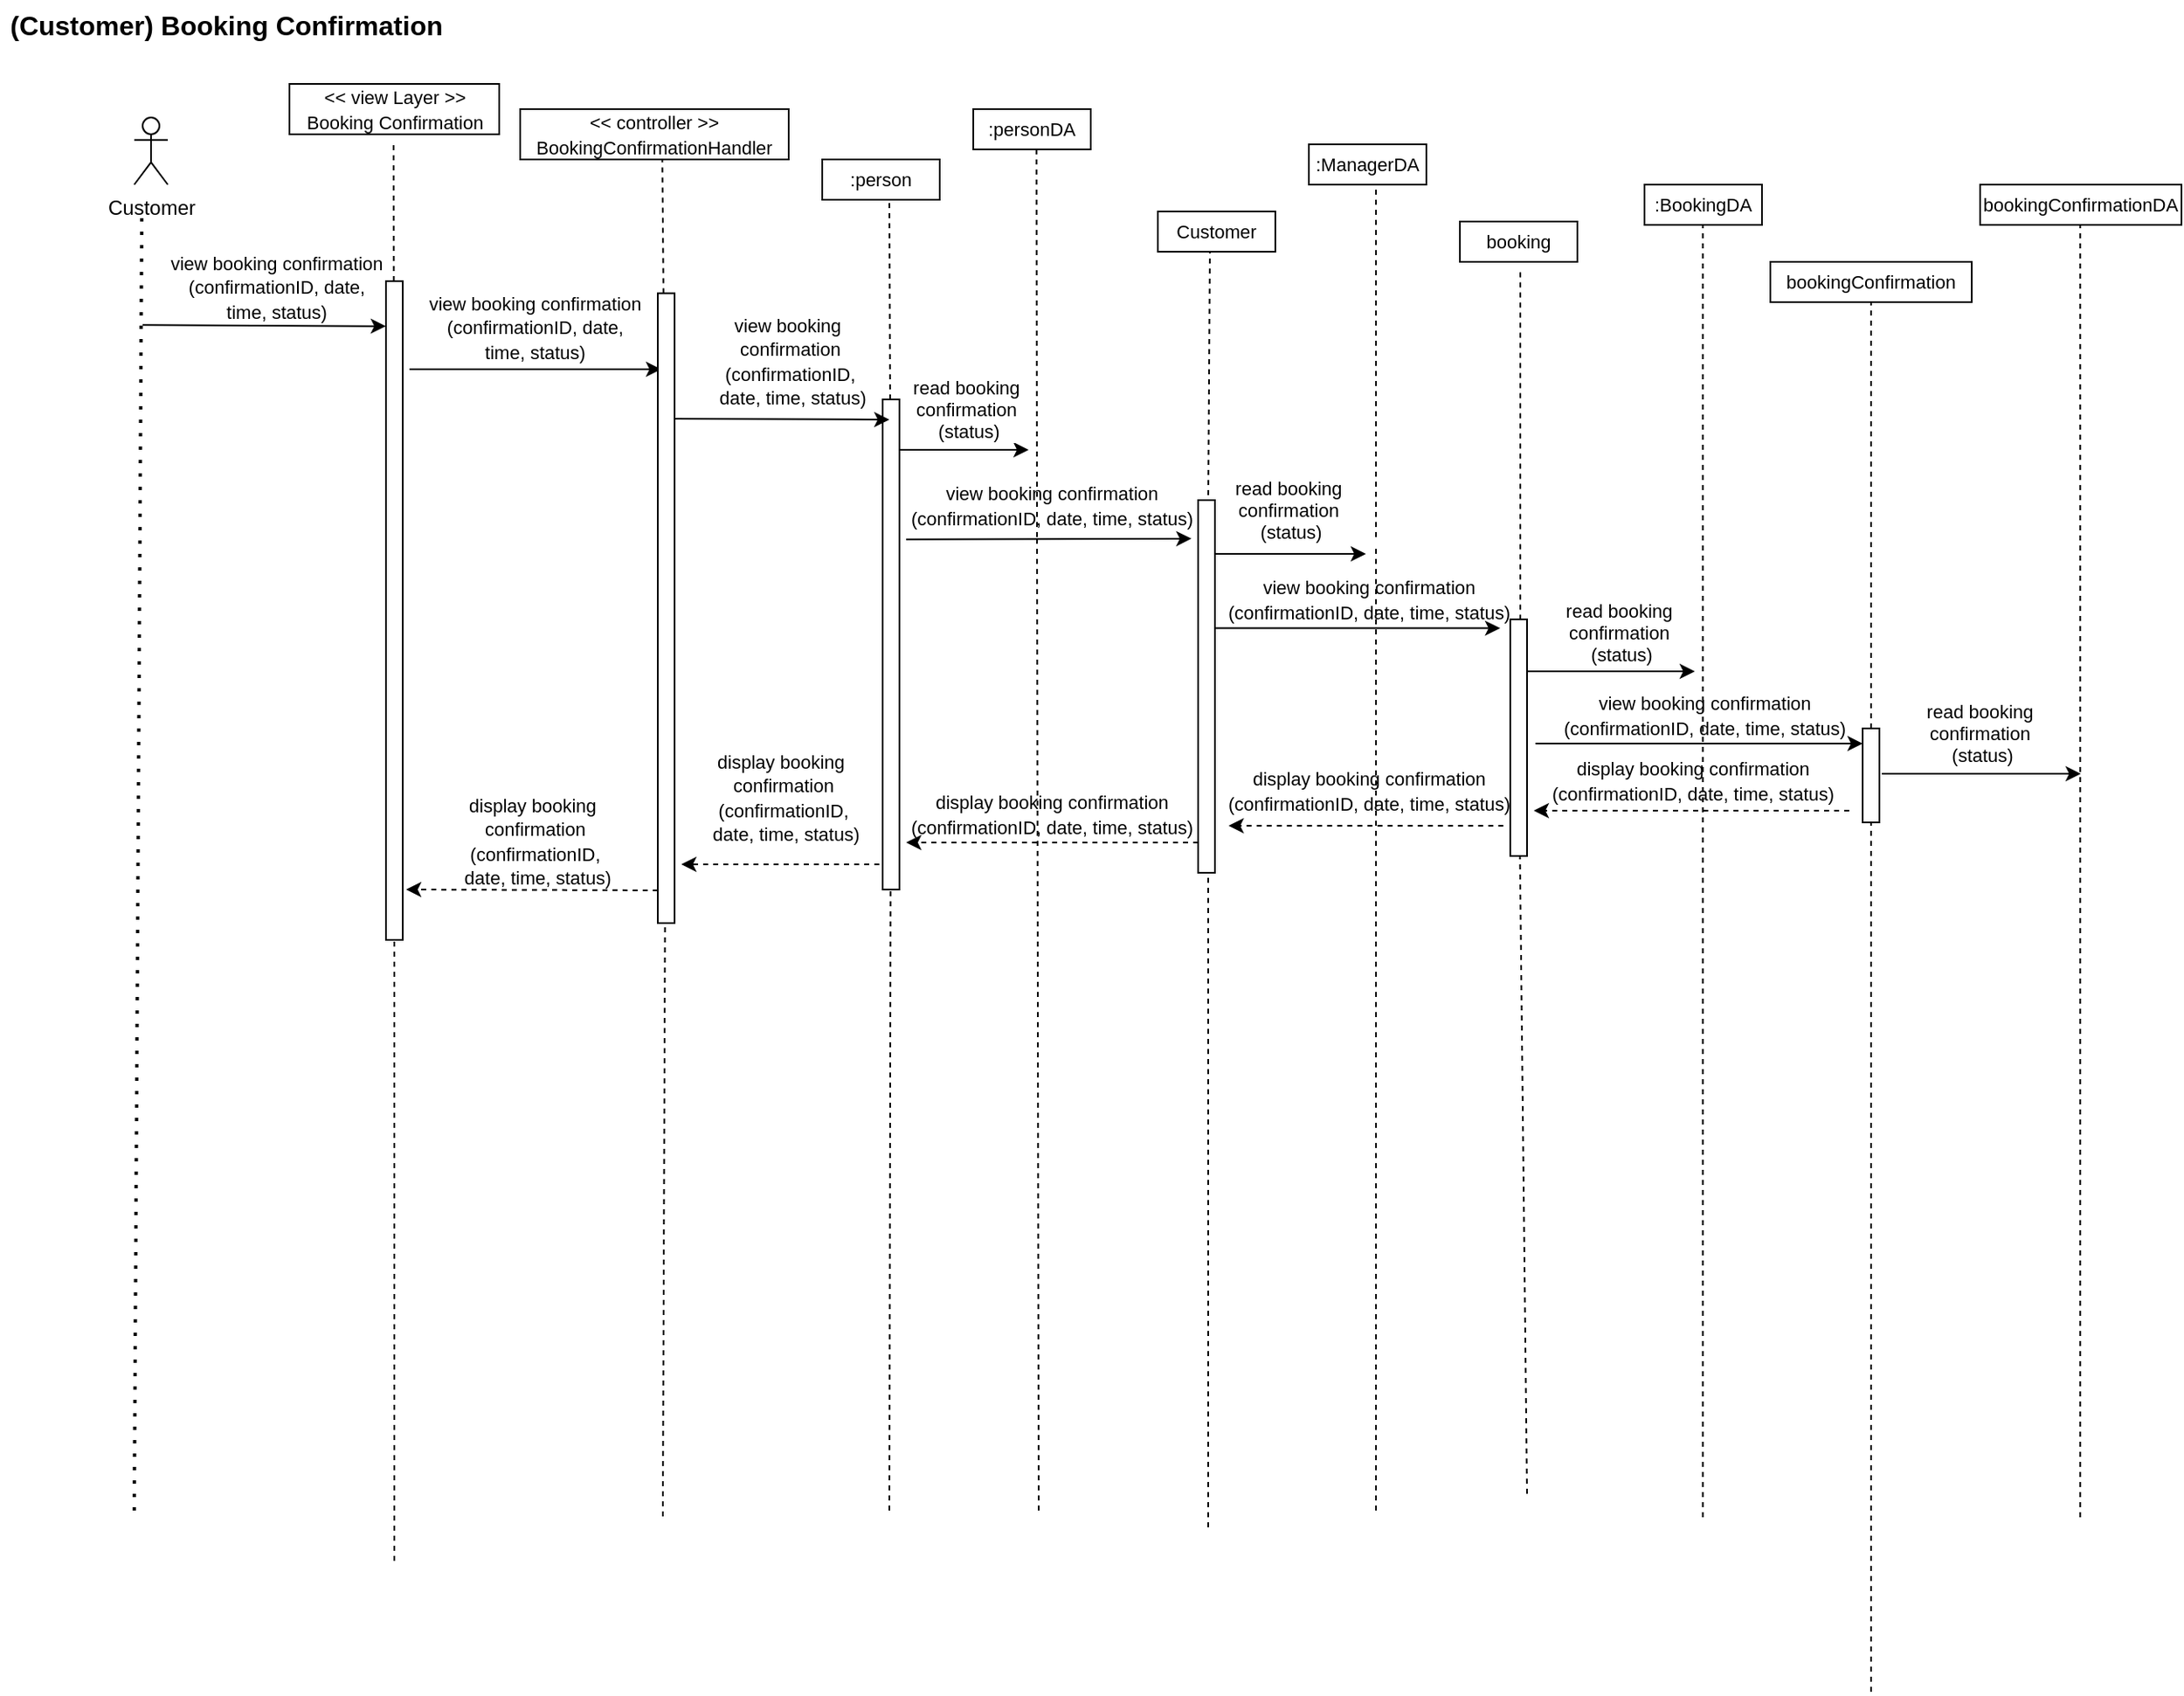 <mxfile version="24.8.4">
  <diagram name="Page-1" id="O68f2Q7Yjam5VTw899kQ">
    <mxGraphModel dx="1173" dy="691" grid="1" gridSize="10" guides="1" tooltips="1" connect="1" arrows="1" fold="1" page="1" pageScale="1" pageWidth="850" pageHeight="1100" math="0" shadow="0">
      <root>
        <mxCell id="0" />
        <mxCell id="1" parent="0" />
        <mxCell id="OuCYZ1kZ1UgPZIDO1jOh-1" value="Customer" style="shape=umlActor;verticalLabelPosition=bottom;verticalAlign=top;html=1;outlineConnect=0;" parent="1" vertex="1">
          <mxGeometry x="80" y="70" width="20" height="40" as="geometry" />
        </mxCell>
        <mxCell id="OuCYZ1kZ1UgPZIDO1jOh-2" value="&lt;div&gt;&lt;span style=&quot;font-size: 11px;&quot;&gt;&amp;lt;&amp;lt; view Layer &amp;gt;&amp;gt;&lt;/span&gt;&lt;/div&gt;&lt;span style=&quot;font-size: 11px;&quot;&gt;Booking Confirmation&lt;/span&gt;" style="rounded=0;whiteSpace=wrap;html=1;" parent="1" vertex="1">
          <mxGeometry x="172.5" y="50" width="125" height="30" as="geometry" />
        </mxCell>
        <mxCell id="OuCYZ1kZ1UgPZIDO1jOh-3" value="&lt;font style=&quot;font-size: 11px;&quot;&gt;&amp;lt;&amp;lt; controller &amp;gt;&amp;gt;&lt;/font&gt;&lt;div&gt;&lt;font style=&quot;font-size: 11px;&quot;&gt;BookingConfirmationHandler&lt;/font&gt;&lt;/div&gt;" style="rounded=0;whiteSpace=wrap;html=1;" parent="1" vertex="1">
          <mxGeometry x="310" y="65" width="160" height="30" as="geometry" />
        </mxCell>
        <mxCell id="OuCYZ1kZ1UgPZIDO1jOh-8" value="" style="endArrow=none;dashed=1;html=1;dashPattern=1 3;strokeWidth=2;rounded=0;entryX=0.5;entryY=1;entryDx=0;entryDy=0;" parent="1" edge="1">
          <mxGeometry width="50" height="50" relative="1" as="geometry">
            <mxPoint x="80" y="900" as="sourcePoint" />
            <mxPoint x="84.5" y="130" as="targetPoint" />
          </mxGeometry>
        </mxCell>
        <mxCell id="OuCYZ1kZ1UgPZIDO1jOh-12" value="" style="endArrow=classic;html=1;rounded=0;entryX=0;entryY=0.1;entryDx=0;entryDy=0;entryPerimeter=0;" parent="1" edge="1">
          <mxGeometry width="50" height="50" relative="1" as="geometry">
            <mxPoint x="244" y="220" as="sourcePoint" />
            <mxPoint x="394" y="220.0" as="targetPoint" />
          </mxGeometry>
        </mxCell>
        <mxCell id="OuCYZ1kZ1UgPZIDO1jOh-10" value="" style="endArrow=classic;html=1;rounded=0;" parent="1" edge="1">
          <mxGeometry width="50" height="50" relative="1" as="geometry">
            <mxPoint x="85" y="193.65" as="sourcePoint" />
            <mxPoint x="230" y="194.36" as="targetPoint" />
          </mxGeometry>
        </mxCell>
        <mxCell id="sbfKvWTtOLKOCPMKF29I-3" value="&lt;font style=&quot;font-size: 11px;&quot;&gt;Customer&lt;/font&gt;" style="rounded=0;whiteSpace=wrap;html=1;" parent="1" vertex="1">
          <mxGeometry x="690" y="126" width="70" height="24" as="geometry" />
        </mxCell>
        <mxCell id="sbfKvWTtOLKOCPMKF29I-4" value="&lt;font style=&quot;font-size: 11px;&quot;&gt;:person&lt;/font&gt;" style="rounded=0;whiteSpace=wrap;html=1;" parent="1" vertex="1">
          <mxGeometry x="490" y="95" width="70" height="24" as="geometry" />
        </mxCell>
        <mxCell id="sbfKvWTtOLKOCPMKF29I-6" value="&lt;font style=&quot;font-size: 11px;&quot;&gt;:personDA&lt;/font&gt;" style="rounded=0;whiteSpace=wrap;html=1;" parent="1" vertex="1">
          <mxGeometry x="580" y="65" width="70" height="24" as="geometry" />
        </mxCell>
        <mxCell id="sbfKvWTtOLKOCPMKF29I-7" value="&lt;font style=&quot;font-size: 11px;&quot;&gt;:ManagerDA&lt;/font&gt;" style="rounded=0;whiteSpace=wrap;html=1;" parent="1" vertex="1">
          <mxGeometry x="780" y="86" width="70" height="24" as="geometry" />
        </mxCell>
        <mxCell id="sbfKvWTtOLKOCPMKF29I-9" value="" style="endArrow=none;dashed=1;html=1;rounded=0;" parent="1" source="sbfKvWTtOLKOCPMKF29I-44" edge="1">
          <mxGeometry width="50" height="50" relative="1" as="geometry">
            <mxPoint x="530" y="490" as="sourcePoint" />
            <mxPoint x="530" y="119" as="targetPoint" />
          </mxGeometry>
        </mxCell>
        <mxCell id="sbfKvWTtOLKOCPMKF29I-12" value="" style="endArrow=none;dashed=1;html=1;rounded=0;" parent="1" edge="1">
          <mxGeometry width="50" height="50" relative="1" as="geometry">
            <mxPoint x="618" y="320" as="sourcePoint" />
            <mxPoint x="617.69" y="89" as="targetPoint" />
          </mxGeometry>
        </mxCell>
        <mxCell id="sbfKvWTtOLKOCPMKF29I-13" value="" style="endArrow=classic;html=1;rounded=0;" parent="1" edge="1">
          <mxGeometry width="50" height="50" relative="1" as="geometry">
            <mxPoint x="533" y="268" as="sourcePoint" />
            <mxPoint x="613" y="268" as="targetPoint" />
          </mxGeometry>
        </mxCell>
        <mxCell id="sbfKvWTtOLKOCPMKF29I-15" value="" style="endArrow=none;dashed=1;html=1;rounded=0;exitX=1;exitY=0.5;exitDx=0;exitDy=0;" parent="1" edge="1">
          <mxGeometry width="50" height="50" relative="1" as="geometry">
            <mxPoint x="720" y="301" as="sourcePoint" />
            <mxPoint x="721" y="150" as="targetPoint" />
          </mxGeometry>
        </mxCell>
        <mxCell id="sbfKvWTtOLKOCPMKF29I-16" value="&lt;font style=&quot;font-size: 11px;&quot;&gt;booking&lt;/font&gt;" style="rounded=0;whiteSpace=wrap;html=1;" parent="1" vertex="1">
          <mxGeometry x="870" y="132" width="70" height="24" as="geometry" />
        </mxCell>
        <mxCell id="sbfKvWTtOLKOCPMKF29I-17" value="&lt;font style=&quot;font-size: 11px;&quot;&gt;:BookingDA&lt;/font&gt;" style="rounded=0;whiteSpace=wrap;html=1;" parent="1" vertex="1">
          <mxGeometry x="980" y="110" width="70" height="24" as="geometry" />
        </mxCell>
        <mxCell id="sbfKvWTtOLKOCPMKF29I-18" value="" style="endArrow=none;dashed=1;html=1;rounded=0;" parent="1" source="sbfKvWTtOLKOCPMKF29I-36" edge="1">
          <mxGeometry width="50" height="50" relative="1" as="geometry">
            <mxPoint x="394.69" y="466" as="sourcePoint" />
            <mxPoint x="394.69" y="95" as="targetPoint" />
          </mxGeometry>
        </mxCell>
        <mxCell id="sbfKvWTtOLKOCPMKF29I-20" value="" style="endArrow=classic;html=1;rounded=0;" parent="1" edge="1">
          <mxGeometry width="50" height="50" relative="1" as="geometry">
            <mxPoint x="540" y="321.42" as="sourcePoint" />
            <mxPoint x="710" y="320.92" as="targetPoint" />
          </mxGeometry>
        </mxCell>
        <mxCell id="sbfKvWTtOLKOCPMKF29I-21" value="" style="endArrow=none;dashed=1;html=1;rounded=0;" parent="1" edge="1">
          <mxGeometry width="50" height="50" relative="1" as="geometry">
            <mxPoint x="820" y="320" as="sourcePoint" />
            <mxPoint x="820" y="110" as="targetPoint" />
          </mxGeometry>
        </mxCell>
        <mxCell id="sbfKvWTtOLKOCPMKF29I-24" value="" style="endArrow=none;dashed=1;html=1;rounded=0;" parent="1" source="OuCYZ1kZ1UgPZIDO1jOh-13" edge="1">
          <mxGeometry width="50" height="50" relative="1" as="geometry">
            <mxPoint x="234.57" y="457" as="sourcePoint" />
            <mxPoint x="234.57" y="86" as="targetPoint" />
          </mxGeometry>
        </mxCell>
        <mxCell id="sbfKvWTtOLKOCPMKF29I-26" value="" style="endArrow=none;dashed=1;html=1;rounded=0;" parent="1" target="OuCYZ1kZ1UgPZIDO1jOh-13" edge="1">
          <mxGeometry width="50" height="50" relative="1" as="geometry">
            <mxPoint x="235" y="930" as="sourcePoint" />
            <mxPoint x="234.57" y="86" as="targetPoint" />
          </mxGeometry>
        </mxCell>
        <mxCell id="OuCYZ1kZ1UgPZIDO1jOh-13" value="" style="rounded=0;whiteSpace=wrap;html=1;" parent="1" vertex="1">
          <mxGeometry x="230" y="167.5" width="10" height="392.5" as="geometry" />
        </mxCell>
        <mxCell id="sbfKvWTtOLKOCPMKF29I-32" value="" style="endArrow=classic;html=1;rounded=0;" parent="1" edge="1">
          <mxGeometry width="50" height="50" relative="1" as="geometry">
            <mxPoint x="724" y="374.31" as="sourcePoint" />
            <mxPoint x="894" y="374.31" as="targetPoint" />
          </mxGeometry>
        </mxCell>
        <mxCell id="sbfKvWTtOLKOCPMKF29I-33" value="" style="endArrow=none;dashed=1;html=1;rounded=0;exitX=0.6;exitY=0.087;exitDx=0;exitDy=0;exitPerimeter=0;" parent="1" edge="1" source="sbfKvWTtOLKOCPMKF29I-55">
          <mxGeometry width="50" height="50" relative="1" as="geometry">
            <mxPoint x="906.797" y="319" as="sourcePoint" />
            <mxPoint x="906" y="160" as="targetPoint" />
          </mxGeometry>
        </mxCell>
        <mxCell id="sbfKvWTtOLKOCPMKF29I-37" value="" style="endArrow=none;dashed=1;html=1;rounded=0;" parent="1" target="sbfKvWTtOLKOCPMKF29I-36" edge="1">
          <mxGeometry width="50" height="50" relative="1" as="geometry">
            <mxPoint x="395" y="903.529" as="sourcePoint" />
            <mxPoint x="394.69" y="95" as="targetPoint" />
          </mxGeometry>
        </mxCell>
        <mxCell id="sbfKvWTtOLKOCPMKF29I-36" value="" style="rounded=0;whiteSpace=wrap;html=1;" parent="1" vertex="1">
          <mxGeometry x="392" y="174.75" width="10" height="375.25" as="geometry" />
        </mxCell>
        <mxCell id="sbfKvWTtOLKOCPMKF29I-41" value="" style="endArrow=none;dashed=1;html=1;rounded=0;" parent="1" edge="1">
          <mxGeometry width="50" height="50" relative="1" as="geometry">
            <mxPoint x="1014.76" y="904" as="sourcePoint" />
            <mxPoint x="1014.76" y="134" as="targetPoint" />
          </mxGeometry>
        </mxCell>
        <mxCell id="sbfKvWTtOLKOCPMKF29I-42" value="" style="endArrow=classic;html=1;rounded=0;" parent="1" edge="1">
          <mxGeometry width="50" height="50" relative="1" as="geometry">
            <mxPoint x="910" y="400" as="sourcePoint" />
            <mxPoint x="1010" y="400" as="targetPoint" />
          </mxGeometry>
        </mxCell>
        <mxCell id="sbfKvWTtOLKOCPMKF29I-45" value="" style="endArrow=none;dashed=1;html=1;rounded=0;" parent="1" target="sbfKvWTtOLKOCPMKF29I-44" edge="1">
          <mxGeometry width="50" height="50" relative="1" as="geometry">
            <mxPoint x="530" y="900" as="sourcePoint" />
            <mxPoint x="530" y="119" as="targetPoint" />
          </mxGeometry>
        </mxCell>
        <mxCell id="sbfKvWTtOLKOCPMKF29I-44" value="" style="rounded=0;whiteSpace=wrap;html=1;" parent="1" vertex="1">
          <mxGeometry x="526" y="238" width="10" height="292" as="geometry" />
        </mxCell>
        <mxCell id="OuCYZ1kZ1UgPZIDO1jOh-18" value="" style="endArrow=classic;html=1;rounded=0;" parent="1" edge="1">
          <mxGeometry width="50" height="50" relative="1" as="geometry">
            <mxPoint x="402" y="249.5" as="sourcePoint" />
            <mxPoint x="530" y="250" as="targetPoint" />
          </mxGeometry>
        </mxCell>
        <mxCell id="sbfKvWTtOLKOCPMKF29I-48" value="" style="endArrow=none;dashed=1;html=1;rounded=0;" parent="1" edge="1">
          <mxGeometry width="50" height="50" relative="1" as="geometry">
            <mxPoint x="619" y="900" as="sourcePoint" />
            <mxPoint x="618" y="320" as="targetPoint" />
          </mxGeometry>
        </mxCell>
        <mxCell id="sbfKvWTtOLKOCPMKF29I-50" value="" style="endArrow=none;dashed=1;html=1;rounded=0;" parent="1" edge="1">
          <mxGeometry width="50" height="50" relative="1" as="geometry">
            <mxPoint x="720" y="910" as="sourcePoint" />
            <mxPoint x="720" y="310" as="targetPoint" />
          </mxGeometry>
        </mxCell>
        <mxCell id="sbfKvWTtOLKOCPMKF29I-54" value="" style="endArrow=none;dashed=1;html=1;rounded=0;" parent="1" edge="1">
          <mxGeometry width="50" height="50" relative="1" as="geometry">
            <mxPoint x="820" y="900" as="sourcePoint" />
            <mxPoint x="820" y="324" as="targetPoint" />
          </mxGeometry>
        </mxCell>
        <mxCell id="sbfKvWTtOLKOCPMKF29I-22" value="" style="endArrow=classic;html=1;rounded=0;" parent="1" edge="1">
          <mxGeometry width="50" height="50" relative="1" as="geometry">
            <mxPoint x="724" y="330" as="sourcePoint" />
            <mxPoint x="814" y="330" as="targetPoint" />
          </mxGeometry>
        </mxCell>
        <mxCell id="PCD-skfdeHrRVYpiaoJP-2" value="&lt;font style=&quot;font-size: 11px;&quot;&gt;bookingConfirmation&lt;/font&gt;" style="rounded=0;whiteSpace=wrap;html=1;" parent="1" vertex="1">
          <mxGeometry x="1055" y="156" width="120" height="24" as="geometry" />
        </mxCell>
        <mxCell id="PCD-skfdeHrRVYpiaoJP-4" value="&lt;font style=&quot;font-size: 11px;&quot;&gt;bookingConfirmationDA&lt;/font&gt;" style="rounded=0;whiteSpace=wrap;html=1;" parent="1" vertex="1">
          <mxGeometry x="1180" y="110" width="120" height="24" as="geometry" />
        </mxCell>
        <mxCell id="PCD-skfdeHrRVYpiaoJP-10" value="" style="rounded=0;whiteSpace=wrap;html=1;" parent="1" vertex="1">
          <mxGeometry x="714" y="298" width="10" height="222" as="geometry" />
        </mxCell>
        <mxCell id="PCD-skfdeHrRVYpiaoJP-14" value="" style="endArrow=none;dashed=1;html=1;rounded=0;" parent="1" target="sbfKvWTtOLKOCPMKF29I-55" edge="1">
          <mxGeometry width="50" height="50" relative="1" as="geometry">
            <mxPoint x="910" y="890" as="sourcePoint" />
            <mxPoint x="934" y="170" as="targetPoint" />
          </mxGeometry>
        </mxCell>
        <mxCell id="sbfKvWTtOLKOCPMKF29I-55" value="" style="rounded=0;whiteSpace=wrap;html=1;" parent="1" vertex="1">
          <mxGeometry x="900" y="369" width="10" height="141" as="geometry" />
        </mxCell>
        <mxCell id="PCD-skfdeHrRVYpiaoJP-15" value="" style="endArrow=none;dashed=1;html=1;rounded=0;entryX=0.5;entryY=1;entryDx=0;entryDy=0;" parent="1" target="PCD-skfdeHrRVYpiaoJP-2" edge="1" source="PCD-skfdeHrRVYpiaoJP-19">
          <mxGeometry width="50" height="50" relative="1" as="geometry">
            <mxPoint x="1115" y="1008" as="sourcePoint" />
            <mxPoint x="1115" y="238" as="targetPoint" />
          </mxGeometry>
        </mxCell>
        <mxCell id="PCD-skfdeHrRVYpiaoJP-16" value="" style="endArrow=none;dashed=1;html=1;rounded=0;" parent="1" edge="1">
          <mxGeometry width="50" height="50" relative="1" as="geometry">
            <mxPoint x="1239.66" y="904" as="sourcePoint" />
            <mxPoint x="1239.66" y="134" as="targetPoint" />
          </mxGeometry>
        </mxCell>
        <mxCell id="PCD-skfdeHrRVYpiaoJP-17" value="" style="endArrow=classic;html=1;rounded=0;" parent="1" edge="1">
          <mxGeometry width="50" height="50" relative="1" as="geometry">
            <mxPoint x="915" y="443" as="sourcePoint" />
            <mxPoint x="1110" y="443" as="targetPoint" />
          </mxGeometry>
        </mxCell>
        <mxCell id="PCD-skfdeHrRVYpiaoJP-20" value="read booking&amp;nbsp;&lt;div&gt;confirmation&amp;nbsp;&lt;div&gt;(status)&lt;/div&gt;&lt;/div&gt;" style="edgeLabel;html=1;align=center;verticalAlign=middle;resizable=0;points=[];" parent="1" vertex="1" connectable="0">
          <mxGeometry x="1182.001" y="431.0" as="geometry">
            <mxPoint x="-1" y="6" as="offset" />
          </mxGeometry>
        </mxCell>
        <mxCell id="PCD-skfdeHrRVYpiaoJP-21" value="" style="endArrow=classic;html=1;rounded=0;" parent="1" edge="1">
          <mxGeometry width="50" height="50" relative="1" as="geometry">
            <mxPoint x="1121.5" y="461" as="sourcePoint" />
            <mxPoint x="1240" y="461" as="targetPoint" />
          </mxGeometry>
        </mxCell>
        <mxCell id="PCD-skfdeHrRVYpiaoJP-22" value="" style="html=1;labelBackgroundColor=#ffffff;startArrow=none;startFill=0;startSize=6;endArrow=classic;endFill=1;endSize=6;jettySize=auto;orthogonalLoop=1;strokeWidth=1;dashed=1;fontSize=14;rounded=0;" parent="1" edge="1">
          <mxGeometry width="60" height="60" relative="1" as="geometry">
            <mxPoint x="1102" y="483" as="sourcePoint" />
            <mxPoint x="914" y="483" as="targetPoint" />
          </mxGeometry>
        </mxCell>
        <mxCell id="PCD-skfdeHrRVYpiaoJP-24" value="" style="html=1;labelBackgroundColor=#ffffff;startArrow=none;startFill=0;startSize=6;endArrow=classic;endFill=1;endSize=6;jettySize=auto;orthogonalLoop=1;strokeWidth=1;dashed=1;fontSize=14;rounded=0;" parent="1" edge="1">
          <mxGeometry width="60" height="60" relative="1" as="geometry">
            <mxPoint x="895.86" y="492" as="sourcePoint" />
            <mxPoint x="732.136" y="492" as="targetPoint" />
          </mxGeometry>
        </mxCell>
        <mxCell id="PCD-skfdeHrRVYpiaoJP-27" value="" style="html=1;labelBackgroundColor=#ffffff;startArrow=none;startFill=0;startSize=6;endArrow=classic;endFill=1;endSize=6;jettySize=auto;orthogonalLoop=1;strokeWidth=1;dashed=1;fontSize=14;rounded=0;" parent="1" edge="1">
          <mxGeometry width="60" height="60" relative="1" as="geometry">
            <mxPoint x="392" y="530.5" as="sourcePoint" />
            <mxPoint x="242" y="530" as="targetPoint" />
          </mxGeometry>
        </mxCell>
        <mxCell id="1nYJpOSyFcA384nFw_Hg-1" value="&lt;span style=&quot;font-size: 11px;&quot;&gt;view booking confirmation&lt;/span&gt;&lt;div&gt;&lt;span style=&quot;font-size: 11px;&quot;&gt;(confirmationID, date, time, status)&lt;/span&gt;&lt;/div&gt;" style="text;html=1;align=center;verticalAlign=middle;whiteSpace=wrap;rounded=0;" vertex="1" parent="1">
          <mxGeometry x="100" y="156" width="130" height="30" as="geometry" />
        </mxCell>
        <mxCell id="1nYJpOSyFcA384nFw_Hg-2" value="&lt;span style=&quot;font-size: 11px;&quot;&gt;view booking confirmation&lt;/span&gt;&lt;div&gt;&lt;span style=&quot;font-size: 11px;&quot;&gt;(confirmationID, date, time, status)&lt;/span&gt;&lt;/div&gt;" style="text;html=1;align=center;verticalAlign=middle;whiteSpace=wrap;rounded=0;" vertex="1" parent="1">
          <mxGeometry x="254" y="180" width="130" height="30" as="geometry" />
        </mxCell>
        <mxCell id="1nYJpOSyFcA384nFw_Hg-3" value="&lt;span style=&quot;font-size: 11px;&quot;&gt;view booking&amp;nbsp;&lt;/span&gt;&lt;div&gt;&lt;span style=&quot;font-size: 11px;&quot;&gt;confirmation&lt;/span&gt;&lt;div&gt;&lt;span style=&quot;font-size: 11px;&quot;&gt;(confirmationID,&lt;/span&gt;&lt;/div&gt;&lt;div&gt;&lt;span style=&quot;font-size: 11px;&quot;&gt;&amp;nbsp;date, time, status)&lt;/span&gt;&lt;/div&gt;&lt;/div&gt;" style="text;html=1;align=center;verticalAlign=middle;whiteSpace=wrap;rounded=0;" vertex="1" parent="1">
          <mxGeometry x="406" y="200" width="130" height="30" as="geometry" />
        </mxCell>
        <mxCell id="1nYJpOSyFcA384nFw_Hg-5" value="&lt;span style=&quot;font-size: 11px;&quot;&gt;view booking confirmation&lt;/span&gt;&lt;div&gt;&lt;span style=&quot;font-size: 11px;&quot;&gt;(confirmationID, date, time, status)&lt;/span&gt;&lt;/div&gt;" style="text;html=1;align=center;verticalAlign=middle;whiteSpace=wrap;rounded=0;" vertex="1" parent="1">
          <mxGeometry x="535" y="286" width="184" height="30" as="geometry" />
        </mxCell>
        <mxCell id="1nYJpOSyFcA384nFw_Hg-6" value="&lt;span style=&quot;font-size: 11px;&quot;&gt;view booking confirmation&lt;/span&gt;&lt;div&gt;&lt;span style=&quot;font-size: 11px;&quot;&gt;(confirmationID, date, time, status)&lt;/span&gt;&lt;/div&gt;" style="text;html=1;align=center;verticalAlign=middle;whiteSpace=wrap;rounded=0;" vertex="1" parent="1">
          <mxGeometry x="724" y="342" width="184" height="30" as="geometry" />
        </mxCell>
        <mxCell id="1nYJpOSyFcA384nFw_Hg-7" value="" style="endArrow=none;dashed=1;html=1;rounded=0;entryX=0.5;entryY=1;entryDx=0;entryDy=0;" edge="1" parent="1" target="PCD-skfdeHrRVYpiaoJP-19">
          <mxGeometry width="50" height="50" relative="1" as="geometry">
            <mxPoint x="1115" y="1008" as="sourcePoint" />
            <mxPoint x="1115" y="180" as="targetPoint" />
          </mxGeometry>
        </mxCell>
        <mxCell id="PCD-skfdeHrRVYpiaoJP-19" value="" style="rounded=0;whiteSpace=wrap;html=1;" parent="1" vertex="1">
          <mxGeometry x="1110" y="434" width="10" height="56" as="geometry" />
        </mxCell>
        <mxCell id="1nYJpOSyFcA384nFw_Hg-9" value="&lt;span style=&quot;font-size: 11px;&quot;&gt;view booking confirmation&lt;/span&gt;&lt;div&gt;&lt;span style=&quot;font-size: 11px;&quot;&gt;(confirmationID, date, time, status)&lt;/span&gt;&lt;/div&gt;" style="text;html=1;align=center;verticalAlign=middle;whiteSpace=wrap;rounded=0;" vertex="1" parent="1">
          <mxGeometry x="924" y="411" width="184" height="30" as="geometry" />
        </mxCell>
        <mxCell id="1nYJpOSyFcA384nFw_Hg-10" value="&lt;span style=&quot;font-size: 11px;&quot;&gt;display booking confirmation&lt;/span&gt;&lt;div&gt;&lt;span style=&quot;font-size: 11px;&quot;&gt;(confirmationID, date, time, status)&lt;/span&gt;&lt;/div&gt;" style="text;html=1;align=center;verticalAlign=middle;whiteSpace=wrap;rounded=0;" vertex="1" parent="1">
          <mxGeometry x="917" y="450" width="184" height="30" as="geometry" />
        </mxCell>
        <mxCell id="1nYJpOSyFcA384nFw_Hg-11" value="&lt;span style=&quot;font-size: 11px;&quot;&gt;display booking confirmation&lt;/span&gt;&lt;div&gt;&lt;span style=&quot;font-size: 11px;&quot;&gt;(confirmationID, date, time, status)&lt;/span&gt;&lt;/div&gt;" style="text;html=1;align=center;verticalAlign=middle;whiteSpace=wrap;rounded=0;" vertex="1" parent="1">
          <mxGeometry x="724" y="456" width="184" height="30" as="geometry" />
        </mxCell>
        <mxCell id="1nYJpOSyFcA384nFw_Hg-13" value="" style="html=1;labelBackgroundColor=#ffffff;startArrow=none;startFill=0;startSize=6;endArrow=classic;endFill=1;endSize=6;jettySize=auto;orthogonalLoop=1;strokeWidth=1;dashed=1;fontSize=14;rounded=0;" edge="1" parent="1">
          <mxGeometry width="60" height="60" relative="1" as="geometry">
            <mxPoint x="714" y="502" as="sourcePoint" />
            <mxPoint x="540" y="502" as="targetPoint" />
          </mxGeometry>
        </mxCell>
        <mxCell id="1nYJpOSyFcA384nFw_Hg-14" value="&lt;span style=&quot;font-size: 11px;&quot;&gt;display booking confirmation&lt;/span&gt;&lt;div&gt;&lt;span style=&quot;font-size: 11px;&quot;&gt;(confirmationID, date, time, status)&lt;/span&gt;&lt;/div&gt;" style="text;html=1;align=center;verticalAlign=middle;whiteSpace=wrap;rounded=0;" vertex="1" parent="1">
          <mxGeometry x="535" y="470" width="184" height="30" as="geometry" />
        </mxCell>
        <mxCell id="1nYJpOSyFcA384nFw_Hg-16" value="&lt;span style=&quot;font-size: 11px;&quot;&gt;display booking&amp;nbsp;&lt;/span&gt;&lt;div&gt;&lt;span style=&quot;font-size: 11px;&quot;&gt;confirmation&lt;/span&gt;&lt;div&gt;&lt;span style=&quot;font-size: 11px;&quot;&gt;(confirmationID,&lt;/span&gt;&lt;/div&gt;&lt;div&gt;&lt;span style=&quot;font-size: 11px;&quot;&gt;&amp;nbsp;date, time, status)&lt;/span&gt;&lt;/div&gt;&lt;/div&gt;" style="text;html=1;align=center;verticalAlign=middle;whiteSpace=wrap;rounded=0;" vertex="1" parent="1">
          <mxGeometry x="402" y="460" width="130" height="30" as="geometry" />
        </mxCell>
        <mxCell id="1nYJpOSyFcA384nFw_Hg-17" value="" style="html=1;labelBackgroundColor=#ffffff;startArrow=none;startFill=0;startSize=6;endArrow=classic;endFill=1;endSize=6;jettySize=auto;orthogonalLoop=1;strokeWidth=1;dashed=1;fontSize=14;rounded=0;" edge="1" parent="1">
          <mxGeometry width="60" height="60" relative="1" as="geometry">
            <mxPoint x="524" y="515" as="sourcePoint" />
            <mxPoint x="406" y="515" as="targetPoint" />
          </mxGeometry>
        </mxCell>
        <mxCell id="1nYJpOSyFcA384nFw_Hg-18" value="&lt;span style=&quot;font-size: 11px;&quot;&gt;display booking&amp;nbsp;&lt;/span&gt;&lt;div&gt;&lt;span style=&quot;font-size: 11px;&quot;&gt;confirmation&lt;/span&gt;&lt;div&gt;&lt;span style=&quot;font-size: 11px;&quot;&gt;(confirmationID,&lt;/span&gt;&lt;/div&gt;&lt;div&gt;&lt;span style=&quot;font-size: 11px;&quot;&gt;&amp;nbsp;date, time, status)&lt;/span&gt;&lt;/div&gt;&lt;/div&gt;" style="text;html=1;align=center;verticalAlign=middle;whiteSpace=wrap;rounded=0;" vertex="1" parent="1">
          <mxGeometry x="254" y="486" width="130" height="30" as="geometry" />
        </mxCell>
        <mxCell id="1nYJpOSyFcA384nFw_Hg-19" value="read booking&amp;nbsp;&lt;div&gt;confirmation&amp;nbsp;&lt;div&gt;(status)&lt;/div&gt;&lt;/div&gt;" style="edgeLabel;html=1;align=center;verticalAlign=middle;resizable=0;points=[];" vertex="1" connectable="0" parent="1">
          <mxGeometry x="960.001" y="342.0" as="geometry">
            <mxPoint x="6" y="35" as="offset" />
          </mxGeometry>
        </mxCell>
        <mxCell id="1nYJpOSyFcA384nFw_Hg-20" value="read booking&amp;nbsp;&lt;div&gt;confirmation&amp;nbsp;&lt;div&gt;(status)&lt;/div&gt;&lt;/div&gt;" style="edgeLabel;html=1;align=center;verticalAlign=middle;resizable=0;points=[];" vertex="1" connectable="0" parent="1">
          <mxGeometry x="770.001" y="298.0" as="geometry">
            <mxPoint x="-1" y="6" as="offset" />
          </mxGeometry>
        </mxCell>
        <mxCell id="1nYJpOSyFcA384nFw_Hg-21" value="read booking&amp;nbsp;&lt;div&gt;confirmation&amp;nbsp;&lt;div&gt;(status)&lt;/div&gt;&lt;/div&gt;" style="edgeLabel;html=1;align=center;verticalAlign=middle;resizable=0;points=[];" vertex="1" connectable="0" parent="1">
          <mxGeometry x="578.001" y="238.0" as="geometry">
            <mxPoint x="-1" y="6" as="offset" />
          </mxGeometry>
        </mxCell>
        <mxCell id="1nYJpOSyFcA384nFw_Hg-22" value="&lt;b&gt;(Customer) Booking Confirmation&lt;/b&gt;" style="text;html=1;align=center;verticalAlign=middle;whiteSpace=wrap;rounded=0;fontSize=16;" vertex="1" parent="1">
          <mxGeometry width="270" height="30" as="geometry" />
        </mxCell>
      </root>
    </mxGraphModel>
  </diagram>
</mxfile>
